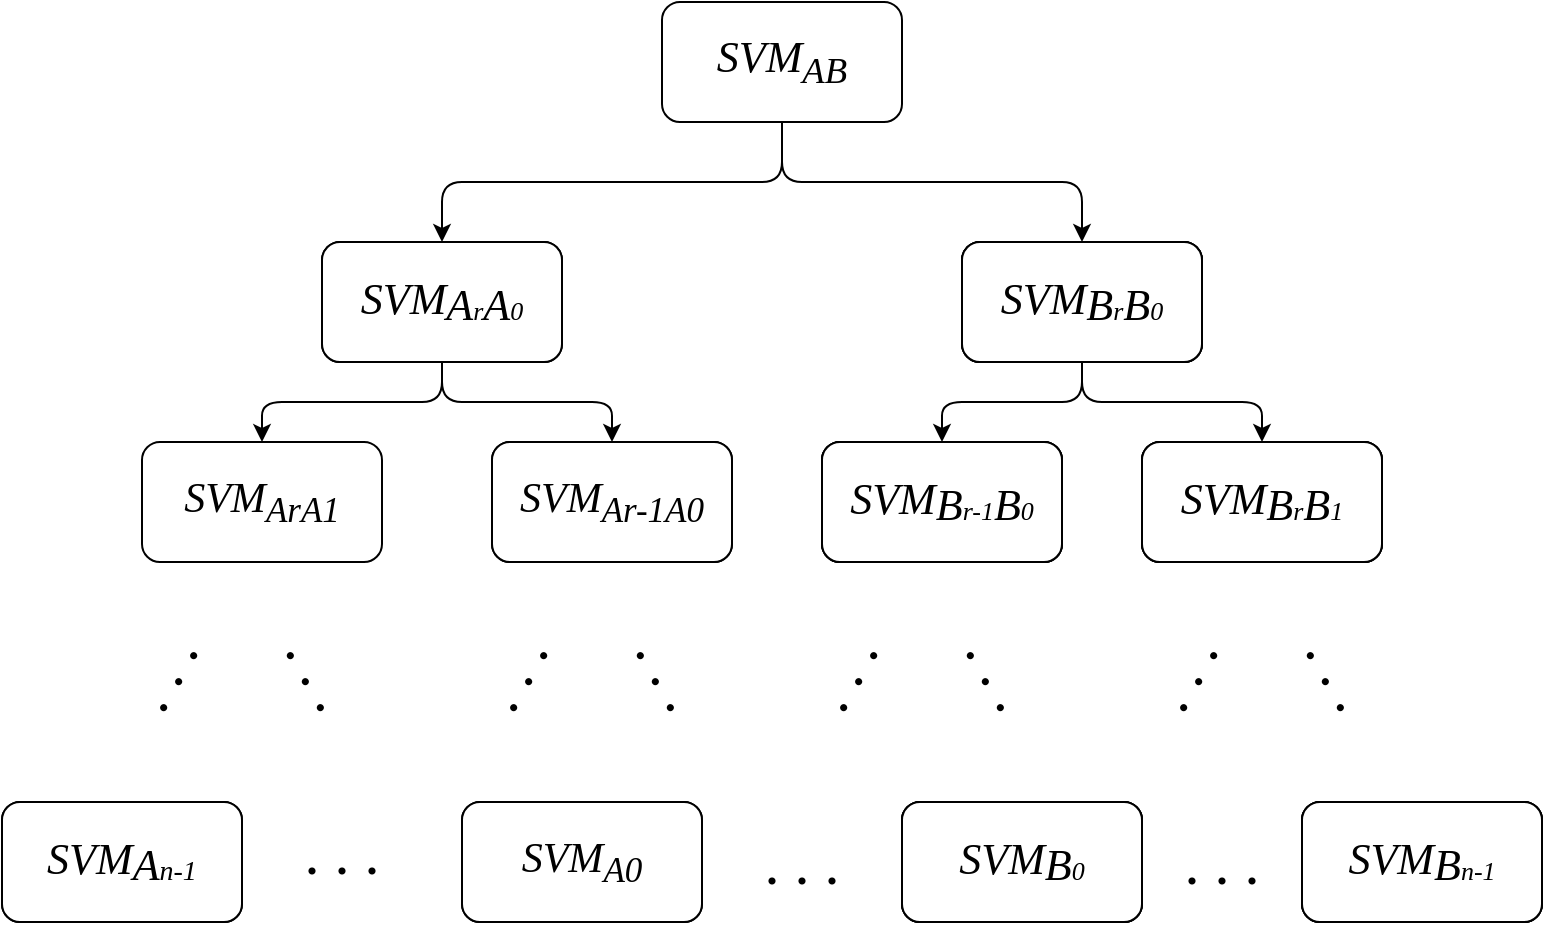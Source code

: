 <mxfile>
    <diagram id="xv-YtesteRBVoPzP7Zjw" name="Page-1">
        <mxGraphModel dx="982" dy="1147" grid="1" gridSize="10" guides="1" tooltips="1" connect="1" arrows="1" fold="1" page="1" pageScale="1" pageWidth="850" pageHeight="1100" math="0" shadow="0">
            <root>
                <mxCell id="0"/>
                <mxCell id="1" parent="0"/>
                <mxCell id="2" style="edgeStyle=none;html=1;exitX=0.5;exitY=1;exitDx=0;exitDy=0;entryX=0.5;entryY=0;entryDx=0;entryDy=0;" parent="1" source="4" target="9" edge="1">
                    <mxGeometry relative="1" as="geometry">
                        <mxPoint x="320" y="200" as="targetPoint"/>
                        <Array as="points">
                            <mxPoint x="450" y="170"/>
                            <mxPoint x="280" y="170"/>
                        </Array>
                    </mxGeometry>
                </mxCell>
                <mxCell id="3" style="edgeStyle=none;html=1;exitX=0.5;exitY=1;exitDx=0;exitDy=0;entryX=0.5;entryY=0;entryDx=0;entryDy=0;" parent="1" source="4" target="12" edge="1">
                    <mxGeometry relative="1" as="geometry">
                        <mxPoint x="530" y="200" as="targetPoint"/>
                        <Array as="points">
                            <mxPoint x="450" y="170"/>
                            <mxPoint x="600" y="170"/>
                        </Array>
                    </mxGeometry>
                </mxCell>
                <mxCell id="4" value="&lt;i style=&quot;font-size: 22px&quot;&gt;&lt;font face=&quot;Georgia&quot; style=&quot;font-size: 22px&quot;&gt;SVM&lt;sub&gt;AB&lt;/sub&gt;&lt;br&gt;&lt;/font&gt;&lt;/i&gt;" style="rounded=1;whiteSpace=wrap;html=1;" parent="1" vertex="1">
                    <mxGeometry x="390" y="80" width="120" height="60" as="geometry"/>
                </mxCell>
                <mxCell id="23" style="edgeStyle=none;html=1;exitX=0.5;exitY=1;exitDx=0;exitDy=0;entryX=0.5;entryY=0;entryDx=0;entryDy=0;" parent="1" source="9" target="18" edge="1">
                    <mxGeometry relative="1" as="geometry">
                        <Array as="points">
                            <mxPoint x="280" y="280"/>
                            <mxPoint x="190" y="280"/>
                        </Array>
                    </mxGeometry>
                </mxCell>
                <mxCell id="24" style="edgeStyle=none;html=1;exitX=0.5;exitY=1;exitDx=0;exitDy=0;entryX=0.5;entryY=0;entryDx=0;entryDy=0;" parent="1" source="9" target="10" edge="1">
                    <mxGeometry relative="1" as="geometry">
                        <Array as="points">
                            <mxPoint x="280" y="280"/>
                            <mxPoint x="365" y="280"/>
                        </Array>
                    </mxGeometry>
                </mxCell>
                <mxCell id="9" value="&lt;font face=&quot;Georgia&quot;&gt;&lt;i&gt;SVM&lt;sub&gt;A&lt;span style=&quot;font-size: 8px&quot;&gt;0&lt;br&gt;&lt;/span&gt;&lt;/sub&gt;&lt;/i&gt;&lt;/font&gt;&lt;font face=&quot;Georgia&quot;&gt;&lt;i&gt;{A&lt;sub&gt;r &lt;/sub&gt;vs A&lt;sub&gt;0&lt;/sub&gt;}&lt;/i&gt;&lt;br&gt;&lt;/font&gt;" style="rounded=1;whiteSpace=wrap;html=1;" parent="1" vertex="1">
                    <mxGeometry x="220" y="200" width="120" height="60" as="geometry"/>
                </mxCell>
                <mxCell id="10" value="&lt;font face=&quot;Georgia&quot;&gt;&lt;i&gt;SVM&lt;sub&gt;A&lt;span style=&quot;font-size: 8px&quot;&gt;n-1&lt;br&gt;&lt;/span&gt;&lt;/sub&gt;&lt;/i&gt;&lt;/font&gt;&lt;font face=&quot;Georgia&quot;&gt;&lt;i&gt;{A&lt;sub&gt;n-1&amp;nbsp;&lt;/sub&gt;vs A&lt;sub&gt;n&lt;/sub&gt;}&lt;/i&gt;&lt;/font&gt;&lt;i&gt;&lt;font face=&quot;Georgia&quot;&gt;&lt;br&gt;&lt;/font&gt;&lt;/i&gt;" style="rounded=1;whiteSpace=wrap;html=1;" parent="1" vertex="1">
                    <mxGeometry x="305" y="300" width="120" height="60" as="geometry"/>
                </mxCell>
                <mxCell id="11" value="&lt;font face=&quot;Georgia&quot;&gt;&lt;i&gt;SVM&lt;sub&gt;B&lt;font style=&quot;font-size: 8px&quot;&gt;m&lt;/font&gt;&lt;span style=&quot;font-size: 8px&quot;&gt;-1&lt;br&gt;&lt;/span&gt;&lt;/sub&gt;&lt;/i&gt;&lt;/font&gt;&lt;font face=&quot;Georgia&quot;&gt;&lt;i&gt;{B&lt;sub&gt;m-1&amp;nbsp;&lt;/sub&gt;vs B&lt;sub&gt;m&lt;/sub&gt;}&lt;/i&gt;&lt;/font&gt;&lt;i&gt;&lt;font face=&quot;Georgia&quot;&gt;&lt;br&gt;&lt;/font&gt;&lt;/i&gt;" style="rounded=1;whiteSpace=wrap;html=1;" parent="1" vertex="1">
                    <mxGeometry x="470" y="300" width="120" height="60" as="geometry"/>
                </mxCell>
                <mxCell id="25" style="edgeStyle=none;html=1;exitX=0.5;exitY=1;exitDx=0;exitDy=0;entryX=0.5;entryY=0;entryDx=0;entryDy=0;" parent="1" source="12" target="11" edge="1">
                    <mxGeometry relative="1" as="geometry">
                        <Array as="points">
                            <mxPoint x="600" y="280"/>
                            <mxPoint x="530" y="280"/>
                        </Array>
                    </mxGeometry>
                </mxCell>
                <mxCell id="26" style="edgeStyle=none;html=1;exitX=0.5;exitY=1;exitDx=0;exitDy=0;entryX=0.5;entryY=0;entryDx=0;entryDy=0;" parent="1" source="12" target="19" edge="1">
                    <mxGeometry relative="1" as="geometry">
                        <Array as="points">
                            <mxPoint x="600" y="280"/>
                            <mxPoint x="690" y="280"/>
                        </Array>
                    </mxGeometry>
                </mxCell>
                <mxCell id="12" value="&lt;font face=&quot;Georgia&quot;&gt;&lt;i&gt;SVM&lt;sub&gt;B&lt;span style=&quot;font-size: 8px&quot;&gt;0&lt;br&gt;&lt;/span&gt;&lt;/sub&gt;&lt;/i&gt;&lt;/font&gt;&lt;font face=&quot;Georgia&quot;&gt;&lt;i&gt;{B&lt;sub&gt;r&amp;nbsp;&lt;/sub&gt;vs B&lt;sub&gt;0&lt;/sub&gt;}&lt;/i&gt;&lt;/font&gt;&lt;i&gt;&lt;font face=&quot;Georgia&quot;&gt;&lt;br&gt;&lt;/font&gt;&lt;/i&gt;" style="rounded=1;whiteSpace=wrap;html=1;" parent="1" vertex="1">
                    <mxGeometry x="540" y="200" width="120" height="60" as="geometry"/>
                </mxCell>
                <mxCell id="18" value="&lt;i&gt;&lt;font face=&quot;Georgia&quot;&gt;&lt;font style=&quot;font-size: 21px&quot;&gt;SVM&lt;sub&gt;ArA1&lt;/sub&gt;&lt;/font&gt;&lt;br&gt;&lt;/font&gt;&lt;/i&gt;" style="rounded=1;whiteSpace=wrap;html=1;" parent="1" vertex="1">
                    <mxGeometry x="130" y="300" width="120" height="60" as="geometry"/>
                </mxCell>
                <mxCell id="19" value="&lt;font face=&quot;Georgia&quot;&gt;&lt;i&gt;SVM&lt;sub&gt;B&lt;font style=&quot;font-size: 8px&quot;&gt;m&lt;/font&gt;&lt;span style=&quot;font-size: 8px&quot;&gt;-1&lt;br&gt;&lt;/span&gt;&lt;/sub&gt;&lt;/i&gt;&lt;/font&gt;&lt;font face=&quot;Georgia&quot;&gt;&lt;i&gt;{B&lt;sub&gt;m-1&amp;nbsp;&lt;/sub&gt;vs B&lt;sub&gt;m&lt;/sub&gt;}&lt;/i&gt;&lt;/font&gt;&lt;i&gt;&lt;font face=&quot;Georgia&quot;&gt;&lt;br&gt;&lt;/font&gt;&lt;/i&gt;" style="rounded=1;whiteSpace=wrap;html=1;" parent="1" vertex="1">
                    <mxGeometry x="630" y="300" width="120" height="60" as="geometry"/>
                </mxCell>
                <mxCell id="31" value="&lt;font face=&quot;Georgia&quot;&gt;&lt;i&gt;SVM&lt;sub&gt;A&lt;span style=&quot;font-size: 8px&quot;&gt;n-1&lt;br&gt;&lt;/span&gt;&lt;/sub&gt;&lt;/i&gt;&lt;/font&gt;&lt;font face=&quot;Georgia&quot;&gt;&lt;i&gt;{A&lt;sub&gt;n-1&amp;nbsp;&lt;/sub&gt;vs A&lt;sub&gt;n&lt;/sub&gt;}&lt;/i&gt;&lt;/font&gt;&lt;i&gt;&lt;font face=&quot;Georgia&quot;&gt;&lt;br&gt;&lt;/font&gt;&lt;/i&gt;" style="rounded=1;whiteSpace=wrap;html=1;" parent="1" vertex="1">
                    <mxGeometry x="60" y="480" width="120" height="60" as="geometry"/>
                </mxCell>
                <mxCell id="32" value="&lt;font face=&quot;Georgia&quot;&gt;&lt;i&gt;SVM&lt;sub&gt;A&lt;span style=&quot;font-size: 8px&quot;&gt;n-1&lt;br&gt;&lt;/span&gt;&lt;/sub&gt;&lt;/i&gt;&lt;/font&gt;&lt;font face=&quot;Georgia&quot;&gt;&lt;i&gt;{A&lt;sub&gt;n-1&amp;nbsp;&lt;/sub&gt;vs A&lt;sub&gt;n&lt;/sub&gt;}&lt;/i&gt;&lt;/font&gt;&lt;i&gt;&lt;font face=&quot;Georgia&quot;&gt;&lt;br&gt;&lt;/font&gt;&lt;/i&gt;" style="rounded=1;whiteSpace=wrap;html=1;" parent="1" vertex="1">
                    <mxGeometry x="710" y="480" width="120" height="60" as="geometry"/>
                </mxCell>
                <mxCell id="33" value="&lt;font face=&quot;Georgia&quot;&gt;&lt;i&gt;SVM&lt;sub&gt;A&lt;span style=&quot;font-size: 8px&quot;&gt;n-1&lt;br&gt;&lt;/span&gt;&lt;/sub&gt;&lt;/i&gt;&lt;/font&gt;&lt;font face=&quot;Georgia&quot;&gt;&lt;i&gt;{A&lt;sub&gt;n-1&amp;nbsp;&lt;/sub&gt;vs A&lt;sub&gt;n&lt;/sub&gt;}&lt;/i&gt;&lt;/font&gt;&lt;i&gt;&lt;font face=&quot;Georgia&quot;&gt;&lt;br&gt;&lt;/font&gt;&lt;/i&gt;" style="rounded=1;whiteSpace=wrap;html=1;" parent="1" vertex="1">
                    <mxGeometry x="290" y="480" width="120" height="60" as="geometry"/>
                </mxCell>
                <mxCell id="34" value="&lt;font face=&quot;Georgia&quot;&gt;&lt;i&gt;SVM&lt;sub&gt;A&lt;span style=&quot;font-size: 8px&quot;&gt;n-1&lt;br&gt;&lt;/span&gt;&lt;/sub&gt;&lt;/i&gt;&lt;/font&gt;&lt;font face=&quot;Georgia&quot;&gt;&lt;i&gt;{A&lt;sub&gt;n-1&amp;nbsp;&lt;/sub&gt;vs A&lt;sub&gt;n&lt;/sub&gt;}&lt;/i&gt;&lt;/font&gt;&lt;i&gt;&lt;font face=&quot;Georgia&quot;&gt;&lt;br&gt;&lt;/font&gt;&lt;/i&gt;" style="rounded=1;whiteSpace=wrap;html=1;" parent="1" vertex="1">
                    <mxGeometry x="510" y="480" width="120" height="60" as="geometry"/>
                </mxCell>
                <mxCell id="36" value="&lt;font style=&quot;font-size: 30px&quot; face=&quot;Georgia&quot;&gt;. . .&lt;/font&gt;" style="text;html=1;strokeColor=none;fillColor=none;align=center;verticalAlign=middle;whiteSpace=wrap;rounded=0;strokeWidth=7;" parent="1" vertex="1">
                    <mxGeometry x="200" y="490" width="60" height="30" as="geometry"/>
                </mxCell>
                <mxCell id="40" value="&lt;font style=&quot;font-size: 30px&quot; face=&quot;Georgia&quot;&gt;. . .&lt;/font&gt;" style="text;html=1;strokeColor=none;fillColor=none;align=center;verticalAlign=middle;whiteSpace=wrap;rounded=0;strokeWidth=7;" parent="1" vertex="1">
                    <mxGeometry x="430" y="495" width="60" height="30" as="geometry"/>
                </mxCell>
                <mxCell id="41" value="&lt;font style=&quot;font-size: 30px&quot; face=&quot;Georgia&quot;&gt;. . .&lt;/font&gt;" style="text;html=1;strokeColor=none;fillColor=none;align=center;verticalAlign=middle;whiteSpace=wrap;rounded=0;strokeWidth=7;" parent="1" vertex="1">
                    <mxGeometry x="640" y="495" width="60" height="30" as="geometry"/>
                </mxCell>
                <mxCell id="42" value="&lt;font style=&quot;font-size: 30px&quot; face=&quot;Georgia&quot;&gt;. . .&lt;/font&gt;" style="text;html=1;strokeColor=none;fillColor=none;align=center;verticalAlign=middle;whiteSpace=wrap;rounded=0;strokeWidth=7;rotation=-60;" parent="1" vertex="1">
                    <mxGeometry x="110" y="400" width="60" height="30" as="geometry"/>
                </mxCell>
                <mxCell id="43" value="&lt;font style=&quot;font-size: 30px&quot; face=&quot;Georgia&quot;&gt;. . .&lt;/font&gt;" style="text;html=1;strokeColor=none;fillColor=none;align=center;verticalAlign=middle;whiteSpace=wrap;rounded=0;strokeWidth=7;rotation=60;" parent="1" vertex="1">
                    <mxGeometry x="190" y="400" width="60" height="30" as="geometry"/>
                </mxCell>
                <mxCell id="44" value="&lt;font style=&quot;font-size: 30px&quot; face=&quot;Georgia&quot;&gt;. . .&lt;/font&gt;" style="text;html=1;strokeColor=none;fillColor=none;align=center;verticalAlign=middle;whiteSpace=wrap;rounded=0;strokeWidth=7;rotation=-60;" parent="1" vertex="1">
                    <mxGeometry x="285" y="400" width="60" height="30" as="geometry"/>
                </mxCell>
                <mxCell id="45" value="&lt;font style=&quot;font-size: 30px&quot; face=&quot;Georgia&quot;&gt;. . .&lt;/font&gt;" style="text;html=1;strokeColor=none;fillColor=none;align=center;verticalAlign=middle;whiteSpace=wrap;rounded=0;strokeWidth=7;rotation=60;" parent="1" vertex="1">
                    <mxGeometry x="365" y="400" width="60" height="30" as="geometry"/>
                </mxCell>
                <mxCell id="46" value="&lt;font style=&quot;font-size: 30px&quot; face=&quot;Georgia&quot;&gt;. . .&lt;/font&gt;" style="text;html=1;strokeColor=none;fillColor=none;align=center;verticalAlign=middle;whiteSpace=wrap;rounded=0;strokeWidth=7;rotation=-60;" parent="1" vertex="1">
                    <mxGeometry x="450" y="400" width="60" height="30" as="geometry"/>
                </mxCell>
                <mxCell id="47" value="&lt;font style=&quot;font-size: 30px&quot; face=&quot;Georgia&quot;&gt;. . .&lt;/font&gt;" style="text;html=1;strokeColor=none;fillColor=none;align=center;verticalAlign=middle;whiteSpace=wrap;rounded=0;strokeWidth=7;rotation=60;" parent="1" vertex="1">
                    <mxGeometry x="530" y="400" width="60" height="30" as="geometry"/>
                </mxCell>
                <mxCell id="48" value="&lt;font style=&quot;font-size: 30px&quot; face=&quot;Georgia&quot;&gt;. . .&lt;/font&gt;" style="text;html=1;strokeColor=none;fillColor=none;align=center;verticalAlign=middle;whiteSpace=wrap;rounded=0;strokeWidth=7;rotation=-60;" parent="1" vertex="1">
                    <mxGeometry x="620" y="400" width="60" height="30" as="geometry"/>
                </mxCell>
                <mxCell id="49" value="&lt;font style=&quot;font-size: 30px&quot; face=&quot;Georgia&quot;&gt;. . .&lt;/font&gt;" style="text;html=1;strokeColor=none;fillColor=none;align=center;verticalAlign=middle;whiteSpace=wrap;rounded=0;strokeWidth=7;rotation=60;" parent="1" vertex="1">
                    <mxGeometry x="700" y="400" width="60" height="30" as="geometry"/>
                </mxCell>
                <mxCell id="50" value="&lt;i&gt;&lt;font face=&quot;Georgia&quot;&gt;&lt;span style=&quot;font-size: 22px&quot;&gt;SVM&lt;/span&gt;&lt;sub&gt;&lt;span style=&quot;font-size: 22px&quot;&gt;A&lt;/span&gt;&lt;font style=&quot;font-size: 13px&quot;&gt;r&lt;/font&gt;&lt;span style=&quot;font-size: 22px&quot;&gt;A&lt;/span&gt;&lt;font style=&quot;font-size: 13px&quot;&gt;0&lt;/font&gt;&lt;/sub&gt;&lt;br&gt;&lt;/font&gt;&lt;/i&gt;" style="rounded=1;whiteSpace=wrap;html=1;" vertex="1" parent="1">
                    <mxGeometry x="220" y="200" width="120" height="60" as="geometry"/>
                </mxCell>
                <mxCell id="53" value="&lt;i&gt;&lt;font face=&quot;Georgia&quot;&gt;&lt;span style=&quot;font-size: 22px&quot;&gt;SVM&lt;/span&gt;&lt;sub&gt;&lt;span style=&quot;font-size: 22px&quot;&gt;A&lt;/span&gt;&lt;font style=&quot;font-size: 14px&quot;&gt;n-1&lt;/font&gt;&lt;/sub&gt;&lt;br&gt;&lt;/font&gt;&lt;/i&gt;" style="rounded=1;whiteSpace=wrap;html=1;" vertex="1" parent="1">
                    <mxGeometry x="60" y="480" width="120" height="60" as="geometry"/>
                </mxCell>
                <mxCell id="55" value="&lt;i style=&quot;font-size: 22px&quot;&gt;&lt;font face=&quot;Georgia&quot; style=&quot;font-size: 22px&quot;&gt;SVM&lt;sub&gt;AB&lt;/sub&gt;&lt;br&gt;&lt;/font&gt;&lt;/i&gt;" style="rounded=1;whiteSpace=wrap;html=1;" vertex="1" parent="1">
                    <mxGeometry x="540" y="200" width="120" height="60" as="geometry"/>
                </mxCell>
                <mxCell id="56" value="&lt;i style=&quot;font-size: 22px&quot;&gt;&lt;font face=&quot;Georgia&quot; style=&quot;font-size: 22px&quot;&gt;SVM&lt;sub&gt;AB&lt;/sub&gt;&lt;br&gt;&lt;/font&gt;&lt;/i&gt;" style="rounded=1;whiteSpace=wrap;html=1;" vertex="1" parent="1">
                    <mxGeometry x="470" y="300" width="120" height="60" as="geometry"/>
                </mxCell>
                <mxCell id="57" value="&lt;i style=&quot;font-size: 22px&quot;&gt;&lt;font face=&quot;Georgia&quot; style=&quot;font-size: 22px&quot;&gt;SVM&lt;sub&gt;AB&lt;/sub&gt;&lt;br&gt;&lt;/font&gt;&lt;/i&gt;" style="rounded=1;whiteSpace=wrap;html=1;" vertex="1" parent="1">
                    <mxGeometry x="630" y="300" width="120" height="60" as="geometry"/>
                </mxCell>
                <mxCell id="58" value="&lt;i style=&quot;font-size: 22px&quot;&gt;&lt;font face=&quot;Georgia&quot; style=&quot;font-size: 22px&quot;&gt;SVM&lt;sub&gt;AB&lt;/sub&gt;&lt;br&gt;&lt;/font&gt;&lt;/i&gt;" style="rounded=1;whiteSpace=wrap;html=1;" vertex="1" parent="1">
                    <mxGeometry x="510" y="480" width="120" height="60" as="geometry"/>
                </mxCell>
                <mxCell id="59" value="&lt;i style=&quot;font-size: 22px&quot;&gt;&lt;font face=&quot;Georgia&quot; style=&quot;font-size: 22px&quot;&gt;SVM&lt;sub&gt;AB&lt;/sub&gt;&lt;br&gt;&lt;/font&gt;&lt;/i&gt;" style="rounded=1;whiteSpace=wrap;html=1;" vertex="1" parent="1">
                    <mxGeometry x="710" y="480" width="120" height="60" as="geometry"/>
                </mxCell>
                <mxCell id="60" value="&lt;i&gt;&lt;font face=&quot;Georgia&quot;&gt;&lt;span style=&quot;font-size: 22px&quot;&gt;SVM&lt;/span&gt;&lt;sub&gt;&lt;span style=&quot;font-size: 22px&quot;&gt;B&lt;/span&gt;&lt;font style=&quot;font-size: 13px&quot;&gt;r&lt;/font&gt;&lt;font style=&quot;font-size: 22px&quot;&gt;B&lt;/font&gt;&lt;font style=&quot;font-size: 13px&quot;&gt;0&lt;/font&gt;&lt;/sub&gt;&lt;br&gt;&lt;/font&gt;&lt;/i&gt;" style="rounded=1;whiteSpace=wrap;html=1;" vertex="1" parent="1">
                    <mxGeometry x="540" y="200" width="120" height="60" as="geometry"/>
                </mxCell>
                <mxCell id="61" value="&lt;i&gt;&lt;font face=&quot;Georgia&quot;&gt;&lt;span style=&quot;font-size: 22px&quot;&gt;SVM&lt;/span&gt;&lt;sub&gt;&lt;span style=&quot;font-size: 22px&quot;&gt;B&lt;/span&gt;&lt;font style=&quot;font-size: 13px&quot;&gt;r&lt;/font&gt;&lt;font style=&quot;font-size: 22px&quot;&gt;B&lt;/font&gt;&lt;font style=&quot;font-size: 13px&quot;&gt;1&lt;/font&gt;&lt;/sub&gt;&lt;br&gt;&lt;/font&gt;&lt;/i&gt;" style="rounded=1;whiteSpace=wrap;html=1;" vertex="1" parent="1">
                    <mxGeometry x="630" y="300" width="120" height="60" as="geometry"/>
                </mxCell>
                <mxCell id="62" value="&lt;i&gt;&lt;font face=&quot;Georgia&quot;&gt;&lt;span style=&quot;font-size: 22px&quot;&gt;SVM&lt;/span&gt;&lt;sub&gt;&lt;span style=&quot;font-size: 22px&quot;&gt;B&lt;/span&gt;&lt;font style=&quot;font-size: 13px&quot;&gt;0&lt;/font&gt;&lt;/sub&gt;&lt;br&gt;&lt;/font&gt;&lt;/i&gt;" style="rounded=1;whiteSpace=wrap;html=1;" vertex="1" parent="1">
                    <mxGeometry x="510" y="480" width="120" height="60" as="geometry"/>
                </mxCell>
                <mxCell id="63" value="&lt;i&gt;&lt;font face=&quot;Georgia&quot;&gt;&lt;span style=&quot;font-size: 22px&quot;&gt;SVM&lt;/span&gt;&lt;sub&gt;&lt;span style=&quot;font-size: 22px&quot;&gt;B&lt;/span&gt;&lt;font style=&quot;font-size: 13px&quot;&gt;r-1&lt;/font&gt;&lt;font style=&quot;font-size: 22px&quot;&gt;B&lt;/font&gt;&lt;font style=&quot;font-size: 13px&quot;&gt;0&lt;/font&gt;&lt;/sub&gt;&lt;br&gt;&lt;/font&gt;&lt;/i&gt;" style="rounded=1;whiteSpace=wrap;html=1;" vertex="1" parent="1">
                    <mxGeometry x="470" y="300" width="120" height="60" as="geometry"/>
                </mxCell>
                <mxCell id="64" value="&lt;i&gt;&lt;font face=&quot;Georgia&quot;&gt;&lt;span style=&quot;font-size: 22px&quot;&gt;SVM&lt;/span&gt;&lt;sub&gt;&lt;span style=&quot;font-size: 22px&quot;&gt;B&lt;/span&gt;&lt;font style=&quot;font-size: 13px&quot;&gt;n-1&lt;/font&gt;&lt;/sub&gt;&lt;br&gt;&lt;/font&gt;&lt;/i&gt;" style="rounded=1;whiteSpace=wrap;html=1;" vertex="1" parent="1">
                    <mxGeometry x="710" y="480" width="120" height="60" as="geometry"/>
                </mxCell>
                <mxCell id="65" value="&lt;i&gt;&lt;font face=&quot;Georgia&quot;&gt;&lt;font style=&quot;font-size: 21px&quot;&gt;SVM&lt;sub&gt;Ar-1A0&lt;/sub&gt;&lt;/font&gt;&lt;br&gt;&lt;/font&gt;&lt;/i&gt;" style="rounded=1;whiteSpace=wrap;html=1;" vertex="1" parent="1">
                    <mxGeometry x="305" y="300" width="120" height="60" as="geometry"/>
                </mxCell>
                <mxCell id="66" value="&lt;i&gt;&lt;font face=&quot;Georgia&quot;&gt;&lt;font style=&quot;font-size: 21px&quot;&gt;SVM&lt;sub&gt;A0&lt;/sub&gt;&lt;/font&gt;&lt;br&gt;&lt;/font&gt;&lt;/i&gt;" style="rounded=1;whiteSpace=wrap;html=1;" vertex="1" parent="1">
                    <mxGeometry x="290" y="480" width="120" height="60" as="geometry"/>
                </mxCell>
            </root>
        </mxGraphModel>
    </diagram>
</mxfile>